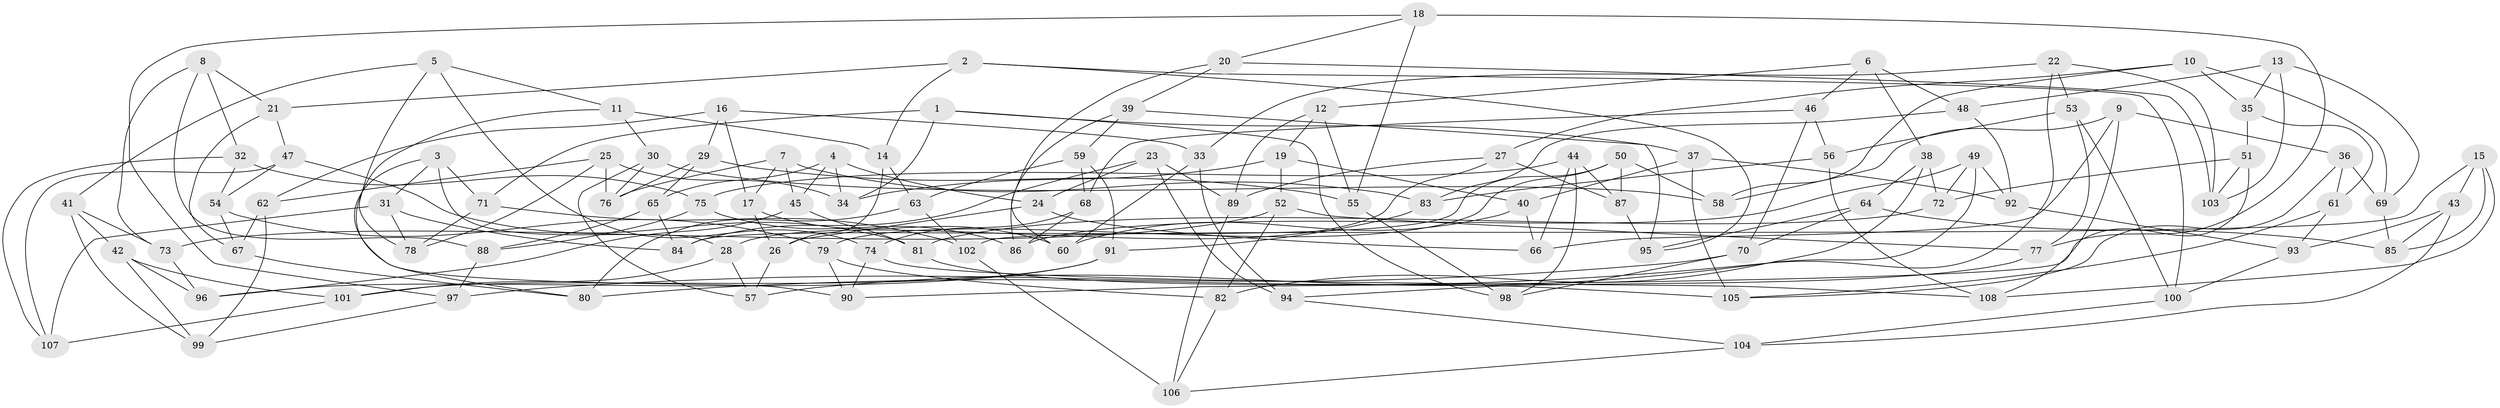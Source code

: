 // coarse degree distribution, {9: 0.09090909090909091, 11: 0.06818181818181818, 7: 0.09090909090909091, 8: 0.11363636363636363, 10: 0.045454545454545456, 6: 0.022727272727272728, 4: 0.4090909090909091, 3: 0.13636363636363635, 5: 0.022727272727272728}
// Generated by graph-tools (version 1.1) at 2025/53/03/04/25 22:53:55]
// undirected, 108 vertices, 216 edges
graph export_dot {
  node [color=gray90,style=filled];
  1;
  2;
  3;
  4;
  5;
  6;
  7;
  8;
  9;
  10;
  11;
  12;
  13;
  14;
  15;
  16;
  17;
  18;
  19;
  20;
  21;
  22;
  23;
  24;
  25;
  26;
  27;
  28;
  29;
  30;
  31;
  32;
  33;
  34;
  35;
  36;
  37;
  38;
  39;
  40;
  41;
  42;
  43;
  44;
  45;
  46;
  47;
  48;
  49;
  50;
  51;
  52;
  53;
  54;
  55;
  56;
  57;
  58;
  59;
  60;
  61;
  62;
  63;
  64;
  65;
  66;
  67;
  68;
  69;
  70;
  71;
  72;
  73;
  74;
  75;
  76;
  77;
  78;
  79;
  80;
  81;
  82;
  83;
  84;
  85;
  86;
  87;
  88;
  89;
  90;
  91;
  92;
  93;
  94;
  95;
  96;
  97;
  98;
  99;
  100;
  101;
  102;
  103;
  104;
  105;
  106;
  107;
  108;
  1 -- 71;
  1 -- 98;
  1 -- 37;
  1 -- 34;
  2 -- 100;
  2 -- 95;
  2 -- 14;
  2 -- 21;
  3 -- 71;
  3 -- 28;
  3 -- 31;
  3 -- 80;
  4 -- 24;
  4 -- 65;
  4 -- 34;
  4 -- 45;
  5 -- 78;
  5 -- 11;
  5 -- 74;
  5 -- 41;
  6 -- 48;
  6 -- 46;
  6 -- 38;
  6 -- 12;
  7 -- 83;
  7 -- 76;
  7 -- 17;
  7 -- 45;
  8 -- 32;
  8 -- 21;
  8 -- 73;
  8 -- 88;
  9 -- 108;
  9 -- 66;
  9 -- 58;
  9 -- 36;
  10 -- 58;
  10 -- 27;
  10 -- 69;
  10 -- 35;
  11 -- 90;
  11 -- 30;
  11 -- 14;
  12 -- 55;
  12 -- 19;
  12 -- 89;
  13 -- 103;
  13 -- 48;
  13 -- 35;
  13 -- 69;
  14 -- 26;
  14 -- 63;
  15 -- 108;
  15 -- 85;
  15 -- 102;
  15 -- 43;
  16 -- 29;
  16 -- 17;
  16 -- 33;
  16 -- 62;
  17 -- 26;
  17 -- 60;
  18 -- 97;
  18 -- 77;
  18 -- 55;
  18 -- 20;
  19 -- 52;
  19 -- 40;
  19 -- 34;
  20 -- 60;
  20 -- 103;
  20 -- 39;
  21 -- 67;
  21 -- 47;
  22 -- 53;
  22 -- 103;
  22 -- 80;
  22 -- 33;
  23 -- 94;
  23 -- 24;
  23 -- 84;
  23 -- 89;
  24 -- 26;
  24 -- 66;
  25 -- 78;
  25 -- 34;
  25 -- 76;
  25 -- 62;
  26 -- 57;
  27 -- 28;
  27 -- 89;
  27 -- 87;
  28 -- 101;
  28 -- 57;
  29 -- 65;
  29 -- 55;
  29 -- 76;
  30 -- 76;
  30 -- 58;
  30 -- 57;
  31 -- 84;
  31 -- 107;
  31 -- 78;
  32 -- 54;
  32 -- 75;
  32 -- 107;
  33 -- 94;
  33 -- 60;
  35 -- 61;
  35 -- 51;
  36 -- 105;
  36 -- 69;
  36 -- 61;
  37 -- 92;
  37 -- 105;
  37 -- 40;
  38 -- 72;
  38 -- 64;
  38 -- 82;
  39 -- 95;
  39 -- 59;
  39 -- 86;
  40 -- 66;
  40 -- 60;
  41 -- 99;
  41 -- 42;
  41 -- 73;
  42 -- 96;
  42 -- 101;
  42 -- 99;
  43 -- 93;
  43 -- 104;
  43 -- 85;
  44 -- 98;
  44 -- 75;
  44 -- 66;
  44 -- 87;
  45 -- 96;
  45 -- 81;
  46 -- 56;
  46 -- 68;
  46 -- 70;
  47 -- 81;
  47 -- 54;
  47 -- 107;
  48 -- 92;
  48 -- 83;
  49 -- 72;
  49 -- 92;
  49 -- 86;
  49 -- 57;
  50 -- 58;
  50 -- 87;
  50 -- 84;
  50 -- 79;
  51 -- 72;
  51 -- 103;
  51 -- 90;
  52 -- 73;
  52 -- 77;
  52 -- 82;
  53 -- 100;
  53 -- 77;
  53 -- 56;
  54 -- 79;
  54 -- 67;
  55 -- 98;
  56 -- 108;
  56 -- 83;
  59 -- 63;
  59 -- 68;
  59 -- 91;
  61 -- 105;
  61 -- 93;
  62 -- 99;
  62 -- 67;
  63 -- 80;
  63 -- 102;
  64 -- 95;
  64 -- 85;
  64 -- 70;
  65 -- 84;
  65 -- 88;
  67 -- 80;
  68 -- 86;
  68 -- 74;
  69 -- 85;
  70 -- 97;
  70 -- 98;
  71 -- 102;
  71 -- 78;
  72 -- 81;
  73 -- 96;
  74 -- 108;
  74 -- 90;
  75 -- 88;
  75 -- 86;
  77 -- 94;
  79 -- 90;
  79 -- 82;
  81 -- 105;
  82 -- 106;
  83 -- 91;
  87 -- 95;
  88 -- 97;
  89 -- 106;
  91 -- 96;
  91 -- 101;
  92 -- 93;
  93 -- 100;
  94 -- 104;
  97 -- 99;
  100 -- 104;
  101 -- 107;
  102 -- 106;
  104 -- 106;
}
